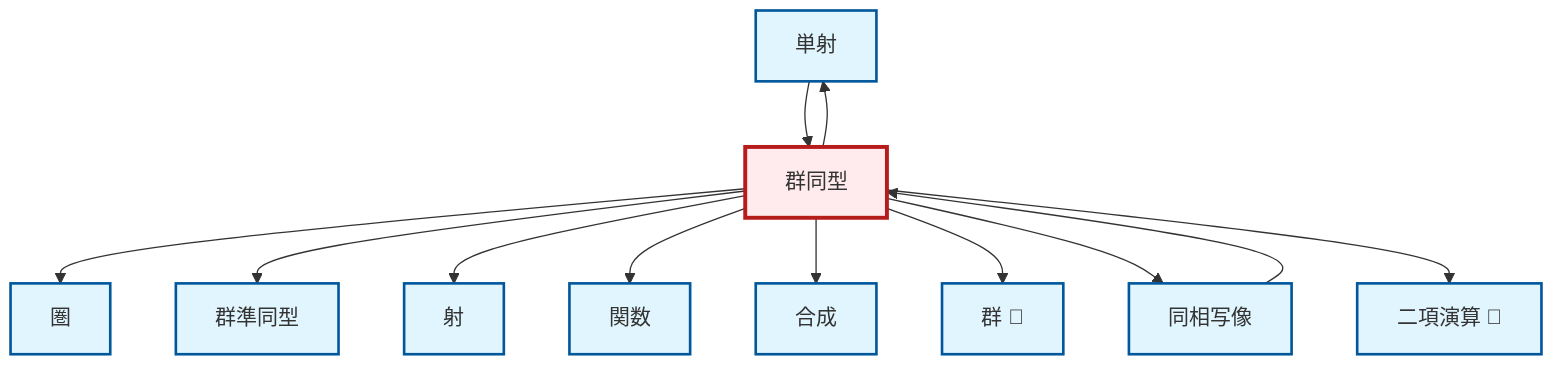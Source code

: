 graph TD
    classDef definition fill:#e1f5fe,stroke:#01579b,stroke-width:2px
    classDef theorem fill:#f3e5f5,stroke:#4a148c,stroke-width:2px
    classDef axiom fill:#fff3e0,stroke:#e65100,stroke-width:2px
    classDef example fill:#e8f5e9,stroke:#1b5e20,stroke-width:2px
    classDef current fill:#ffebee,stroke:#b71c1c,stroke-width:3px
    def-category["圏"]:::definition
    def-group["群 📝"]:::definition
    def-monomorphism["単射"]:::definition
    def-isomorphism["群同型"]:::definition
    def-homeomorphism["同相写像"]:::definition
    def-morphism["射"]:::definition
    def-composition["合成"]:::definition
    def-homomorphism["群準同型"]:::definition
    def-function["関数"]:::definition
    def-binary-operation["二項演算 📝"]:::definition
    def-isomorphism --> def-category
    def-isomorphism --> def-homomorphism
    def-isomorphism --> def-morphism
    def-isomorphism --> def-function
    def-isomorphism --> def-composition
    def-isomorphism --> def-group
    def-monomorphism --> def-isomorphism
    def-isomorphism --> def-homeomorphism
    def-isomorphism --> def-monomorphism
    def-homeomorphism --> def-isomorphism
    def-isomorphism --> def-binary-operation
    class def-isomorphism current